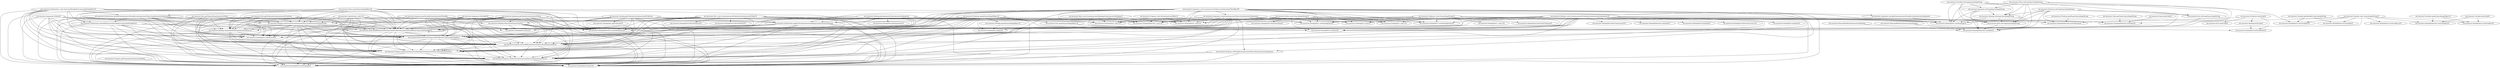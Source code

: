 digraph DataLog_method {
    "net.mooctest.Program.<init>([Lnet/mooctest/Rule;)V" -> "net.mooctest.DatalogTest4.<init>()V";
    "net.mooctest.Program.<init>([Lnet/mooctest/Rule;)V" -> "net.mooctest.DatalogOtherTest.<init>()V";
    "net.mooctest.Program.<init>([Lnet/mooctest/Rule;)V" -> "net.mooctest.DatalogTest5.<init>()V";
    "net.mooctest.Argument.isValue()Z" -> "net.mooctest.Datalog.substituteTo(Lnet/mooctest/Fact;)Lnet/mooctest/Substitution;";
    "net.mooctest.Argument.isValue()Z" -> "net.mooctest.Datalog.toFact()Lnet/mooctest/Fact;";
    "net.mooctest.Argument.isValue()Z" -> "net.mooctest.Rule.findAllSubstitutions(Ljava/util/Collection;Ljava/util/LinkedList;)Ljava/util/LinkedList;";
    "net.mooctest.Argument.isValue()Z" -> "net.mooctest.Rule.deriveOnce(Ljava/util/Collection;)Ljava/util/LinkedList;";
    "net.mooctest.Argument.isValue()Z" -> "net.mooctest.Program.deriveAll([Lnet/mooctest/Fact;)[Lnet/mooctest/Fact;";
    "net.mooctest.Argument.isValue()Z" -> "net.mooctest.Program.query(Lnet/mooctest/Datalog;[Lnet/mooctest/Fact;)[Lnet/mooctest/Fact;";
    "net.mooctest.Argument.isValue()Z" -> "net.mooctest.Program.canDerive(Lnet/mooctest/Fact;[Lnet/mooctest/Fact;)Z";
    "net.mooctest.Argument.isValue()Z" -> "net.mooctest.DatalogTest4.testProgram()V";
    "net.mooctest.Argument.isValue()Z" -> "net.mooctest.DatalogTest5.blow1()V";
    "net.mooctest.Argument.isValue()Z" -> "net.mooctest.Datalog.compatibleWith(Lnet/mooctest/Fact;)Z";
    "net.mooctest.Argument.isValue()Z" -> "net.mooctest.DatalogTest.substituteTo()V";
    "net.mooctest.Argument.isValue()Z" -> "net.mooctest.DatalogTest.toFact()V";
    "net.mooctest.Program.canDerive(Lnet/mooctest/Fact;[Lnet/mooctest/Fact;)Z" -> "net.mooctest.DatalogTest4.testProgram()V";
    "net.mooctest.Program.canDerive(Lnet/mooctest/Fact;[Lnet/mooctest/Fact;)Z" -> "net.mooctest.DatalogTest5.blow1()V";
    "net.mooctest.Variable.equals(Ljava/lang/Object;)Z" -> "net.mooctest.DatalogTest2.testVariable3()V";
    "net.mooctest.Variable.equals(Ljava/lang/Object;)Z" -> "net.mooctest.DatalogOtherTest.testVariable3()V";
    "net.mooctest.Argument.toString()Ljava/lang/String;" -> "net.mooctest.Datalog.toString()Ljava/lang/String;";
    "net.mooctest.Argument.toString()Ljava/lang/String;" -> "net.mooctest.Rule.toString()Ljava/lang/String;";
    "net.mooctest.Argument.toString()Ljava/lang/String;" -> "net.mooctest.DatalogOtherTest.testRule()V";
    "net.mooctest.Argument.toString()Ljava/lang/String;" -> "net.mooctest.DatalogTest1.testDatalog2()V";
    "net.mooctest.Datalog.toString()Ljava/lang/String;" -> "net.mooctest.Rule.toString()Ljava/lang/String;";
    "net.mooctest.Datalog.toString()Ljava/lang/String;" -> "net.mooctest.DatalogTest1.testDatalog2()V";
    "net.mooctest.Datalog.toString()Ljava/lang/String;" -> "net.mooctest.DatalogOtherTest.testRule()V";
    "net.mooctest.Substitution.applyOn(Lnet/mooctest/Datalog;)Lnet/mooctest/Datalog;" -> "net.mooctest.Rule.deriveOnce(Ljava/util/Collection;)Ljava/util/LinkedList;";
    "net.mooctest.Substitution.applyOn(Lnet/mooctest/Datalog;)Lnet/mooctest/Datalog;" -> "net.mooctest.DatalogOtherTest.testSubstitution()V";
    "net.mooctest.Substitution.applyOn(Lnet/mooctest/Datalog;)Lnet/mooctest/Datalog;" -> "net.mooctest.Rule.findAllSubstitutions(Ljava/util/Collection;Ljava/util/LinkedList;)Ljava/util/LinkedList;";
    "net.mooctest.Substitution.applyOn(Lnet/mooctest/Datalog;)Lnet/mooctest/Datalog;" -> "net.mooctest.Program.deriveAll([Lnet/mooctest/Fact;)[Lnet/mooctest/Fact;";
    "net.mooctest.Substitution.applyOn(Lnet/mooctest/Datalog;)Lnet/mooctest/Datalog;" -> "net.mooctest.Program.query(Lnet/mooctest/Datalog;[Lnet/mooctest/Fact;)[Lnet/mooctest/Fact;";
    "net.mooctest.Substitution.applyOn(Lnet/mooctest/Datalog;)Lnet/mooctest/Datalog;" -> "net.mooctest.Program.canDerive(Lnet/mooctest/Fact;[Lnet/mooctest/Fact;)Z";
    "net.mooctest.Substitution.applyOn(Lnet/mooctest/Datalog;)Lnet/mooctest/Datalog;" -> "net.mooctest.DatalogTest4.testProgram()V";
    "net.mooctest.Substitution.applyOn(Lnet/mooctest/Datalog;)Lnet/mooctest/Datalog;" -> "net.mooctest.DatalogTest5.blow1()V";
    "net.mooctest.Program.valToArg([Lnet/mooctest/Value;)[Lnet/mooctest/Argument;" -> "net.mooctest.Program.canDerive(Lnet/mooctest/Fact;[Lnet/mooctest/Fact;)Z";
    "net.mooctest.Program.valToArg([Lnet/mooctest/Value;)[Lnet/mooctest/Argument;" -> "net.mooctest.DatalogTest4.testProgram()V";
    "net.mooctest.Program.valToArg([Lnet/mooctest/Value;)[Lnet/mooctest/Argument;" -> "net.mooctest.DatalogTest5.blow1()V";
    "net.mooctest.Substitution.extend(Lnet/mooctest/Variable;Lnet/mooctest/Value;)Lnet/mooctest/Substitution;" -> "net.mooctest.Datalog.substituteTo(Lnet/mooctest/Fact;)Lnet/mooctest/Substitution;";
    "net.mooctest.Substitution.extend(Lnet/mooctest/Variable;Lnet/mooctest/Value;)Lnet/mooctest/Substitution;" -> "net.mooctest.DatalogOtherTest.testSubstitution()V";
    "net.mooctest.Substitution.extend(Lnet/mooctest/Variable;Lnet/mooctest/Value;)Lnet/mooctest/Substitution;" -> "net.mooctest.Substitution.extendAll(Ljava/util/LinkedList;)Ljava/util/LinkedList;";
    "net.mooctest.Substitution.extend(Lnet/mooctest/Variable;Lnet/mooctest/Value;)Lnet/mooctest/Substitution;" -> "net.mooctest.Rule.findAllSubstitutions(Ljava/util/Collection;Ljava/util/LinkedList;)Ljava/util/LinkedList;";
    "net.mooctest.Substitution.extend(Lnet/mooctest/Variable;Lnet/mooctest/Value;)Lnet/mooctest/Substitution;" -> "net.mooctest.Rule.deriveOnce(Ljava/util/Collection;)Ljava/util/LinkedList;";
    "net.mooctest.Substitution.extend(Lnet/mooctest/Variable;Lnet/mooctest/Value;)Lnet/mooctest/Substitution;" -> "net.mooctest.Program.deriveAll([Lnet/mooctest/Fact;)[Lnet/mooctest/Fact;";
    "net.mooctest.Substitution.extend(Lnet/mooctest/Variable;Lnet/mooctest/Value;)Lnet/mooctest/Substitution;" -> "net.mooctest.Program.query(Lnet/mooctest/Datalog;[Lnet/mooctest/Fact;)[Lnet/mooctest/Fact;";
    "net.mooctest.Substitution.extend(Lnet/mooctest/Variable;Lnet/mooctest/Value;)Lnet/mooctest/Substitution;" -> "net.mooctest.Program.canDerive(Lnet/mooctest/Fact;[Lnet/mooctest/Fact;)Z";
    "net.mooctest.Substitution.extend(Lnet/mooctest/Variable;Lnet/mooctest/Value;)Lnet/mooctest/Substitution;" -> "net.mooctest.DatalogTest4.testProgram()V";
    "net.mooctest.Substitution.extend(Lnet/mooctest/Variable;Lnet/mooctest/Value;)Lnet/mooctest/Substitution;" -> "net.mooctest.DatalogTest5.blow1()V";
    "net.mooctest.Substitution.extend(Lnet/mooctest/Variable;Lnet/mooctest/Value;)Lnet/mooctest/Substitution;" -> "net.mooctest.Datalog.compatibleWith(Lnet/mooctest/Fact;)Z";
    "net.mooctest.Substitution.extend(Lnet/mooctest/Variable;Lnet/mooctest/Value;)Lnet/mooctest/Substitution;" -> "net.mooctest.DatalogTest.substituteTo()V";
    "net.mooctest.Value.<init>(Ljava/lang/String;)V" -> "net.mooctest.DatalogTest3.testFact()V";
    "net.mooctest.Value.<init>(Ljava/lang/String;)V" -> "net.mooctest.DatalogTest1.test()V";
    "net.mooctest.Value.<init>(Ljava/lang/String;)V" -> "net.mooctest.DatalogTest1.testDatalogSames()V";
    "net.mooctest.Value.<init>(Ljava/lang/String;)V" -> "net.mooctest.DatalogTest4.<init>()V";
    "net.mooctest.Value.<init>(Ljava/lang/String;)V" -> "net.mooctest.DatalogOtherTest.testSubstitution()V";
    "net.mooctest.Value.<init>(Ljava/lang/String;)V" -> "net.mooctest.DatalogTest5.blowTestValue()V";
    "net.mooctest.Value.<init>(Ljava/lang/String;)V" -> "net.mooctest.DatalogTest.<init>()V";
    "net.mooctest.Value.<init>(Ljava/lang/String;)V" -> "net.mooctest.DatalogTest1.testDatalog2()V";
    "net.mooctest.Value.<init>(Ljava/lang/String;)V" -> "net.mooctest.DatalogOtherTest.<init>()V";
    "net.mooctest.Value.<init>(Ljava/lang/String;)V" -> "net.mooctest.DatalogTest1.testDatalogGets()V";
    "net.mooctest.Value.<init>(Ljava/lang/String;)V" -> "net.mooctest.DatalogTest5.<init>()V";
    "net.mooctest.Value.<init>(Ljava/lang/String;)V" -> "net.mooctest.DatalogOtherTest.testValue()V";
    "net.mooctest.Predicate.<init>(Ljava/lang/String;)V" -> "net.mooctest.DatalogTest3.testFact()V";
    "net.mooctest.Predicate.<init>(Ljava/lang/String;)V" -> "net.mooctest.DatalogTest1.test()V";
    "net.mooctest.Predicate.<init>(Ljava/lang/String;)V" -> "net.mooctest.DatalogTest1.testDatalogSames()V";
    "net.mooctest.Predicate.<init>(Ljava/lang/String;)V" -> "net.mooctest.DatalogTest.substituteTo()V";
    "net.mooctest.Predicate.<init>(Ljava/lang/String;)V" -> "net.mooctest.DatalogTest5.blowTestPredicate()V";
    "net.mooctest.Predicate.<init>(Ljava/lang/String;)V" -> "net.mooctest.DatalogTest4.<init>()V";
    "net.mooctest.Predicate.<init>(Ljava/lang/String;)V" -> "net.mooctest.DatalogTest1.<init>()V";
    "net.mooctest.Predicate.<init>(Ljava/lang/String;)V" -> "net.mooctest.DatalogTest.<init>()V";
    "net.mooctest.Predicate.<init>(Ljava/lang/String;)V" -> "net.mooctest.DatalogTest1.testDatalog2()V";
    "net.mooctest.Predicate.<init>(Ljava/lang/String;)V" -> "net.mooctest.DatalogOtherTest.<init>()V";
    "net.mooctest.Predicate.<init>(Ljava/lang/String;)V" -> "net.mooctest.DatalogTest1.testDatalogGets()V";
    "net.mooctest.Predicate.<init>(Ljava/lang/String;)V" -> "net.mooctest.DatalogTest5.<init>()V";
    "net.mooctest.Predicate.<init>(Ljava/lang/String;)V" -> "net.mooctest.DatalogOtherTest.testPredicate()V";
    "net.mooctest.Argument.variable(Lnet/mooctest/Variable;)Lnet/mooctest/Argument;" -> "net.mooctest.DatalogTest1.testDatalog2()V";
    "net.mooctest.Variable.getIdentifier()Ljava/lang/String;" -> "net.mooctest.DatalogTest2.testVariable2()V";
    "net.mooctest.Variable.getIdentifier()Ljava/lang/String;" -> "net.mooctest.DatalogTest2.testVariable()V";
    "net.mooctest.Argument.<init>(Lnet/mooctest/Value;Lnet/mooctest/Variable;Z)V" -> "net.mooctest.Argument.variable(Lnet/mooctest/Variable;)Lnet/mooctest/Argument;";
    "net.mooctest.Argument.<init>(Lnet/mooctest/Value;Lnet/mooctest/Variable;Z)V" -> "net.mooctest.Argument.value(Lnet/mooctest/Value;)Lnet/mooctest/Argument;";
    "net.mooctest.Argument.<init>(Lnet/mooctest/Value;Lnet/mooctest/Variable;Z)V" -> "net.mooctest.DatalogTest1.testDatalog2()V";
    "net.mooctest.Argument.<init>(Lnet/mooctest/Value;Lnet/mooctest/Variable;Z)V" -> "net.mooctest.DatalogTest1.test()V";
    "net.mooctest.Argument.<init>(Lnet/mooctest/Value;Lnet/mooctest/Variable;Z)V" -> "net.mooctest.DatalogTest1.testDatalogSames()V";
    "net.mooctest.Argument.<init>(Lnet/mooctest/Value;Lnet/mooctest/Variable;Z)V" -> "net.mooctest.Program.valToArg([Lnet/mooctest/Value;)[Lnet/mooctest/Argument;";
    "net.mooctest.Argument.<init>(Lnet/mooctest/Value;Lnet/mooctest/Variable;Z)V" -> "net.mooctest.Program.canDerive(Lnet/mooctest/Fact;[Lnet/mooctest/Fact;)Z";
    "net.mooctest.Argument.<init>(Lnet/mooctest/Value;Lnet/mooctest/Variable;Z)V" -> "net.mooctest.DatalogTest4.testProgram()V";
    "net.mooctest.Argument.<init>(Lnet/mooctest/Value;Lnet/mooctest/Variable;Z)V" -> "net.mooctest.DatalogTest5.blow1()V";
    "net.mooctest.Argument.<init>(Lnet/mooctest/Value;Lnet/mooctest/Variable;Z)V" -> "net.mooctest.DatalogTest4.<init>()V";
    "net.mooctest.Argument.<init>(Lnet/mooctest/Value;Lnet/mooctest/Variable;Z)V" -> "net.mooctest.Substitution.applyOn(Lnet/mooctest/Datalog;)Lnet/mooctest/Datalog;";
    "net.mooctest.Argument.<init>(Lnet/mooctest/Value;Lnet/mooctest/Variable;Z)V" -> "net.mooctest.Rule.deriveOnce(Ljava/util/Collection;)Ljava/util/LinkedList;";
    "net.mooctest.Argument.<init>(Lnet/mooctest/Value;Lnet/mooctest/Variable;Z)V" -> "net.mooctest.Program.deriveAll([Lnet/mooctest/Fact;)[Lnet/mooctest/Fact;";
    "net.mooctest.Argument.<init>(Lnet/mooctest/Value;Lnet/mooctest/Variable;Z)V" -> "net.mooctest.Program.query(Lnet/mooctest/Datalog;[Lnet/mooctest/Fact;)[Lnet/mooctest/Fact;";
    "net.mooctest.Argument.<init>(Lnet/mooctest/Value;Lnet/mooctest/Variable;Z)V" -> "net.mooctest.DatalogOtherTest.testSubstitution()V";
    "net.mooctest.Argument.<init>(Lnet/mooctest/Value;Lnet/mooctest/Variable;Z)V" -> "net.mooctest.Rule.findAllSubstitutions(Ljava/util/Collection;Ljava/util/LinkedList;)Ljava/util/LinkedList;";
    "net.mooctest.Argument.<init>(Lnet/mooctest/Value;Lnet/mooctest/Variable;Z)V" -> "net.mooctest.DatalogTest.<init>()V";
    "net.mooctest.Argument.<init>(Lnet/mooctest/Value;Lnet/mooctest/Variable;Z)V" -> "net.mooctest.DatalogOtherTest.<init>()V";
    "net.mooctest.Argument.<init>(Lnet/mooctest/Value;Lnet/mooctest/Variable;Z)V" -> "net.mooctest.DatalogTest1.testDatalogGets()V";
    "net.mooctest.Argument.<init>(Lnet/mooctest/Value;Lnet/mooctest/Variable;Z)V" -> "net.mooctest.DatalogTest5.<init>()V";
    "net.mooctest.Substitution.extendAll(Ljava/util/LinkedList;)Ljava/util/LinkedList;" -> "net.mooctest.DatalogOtherTest.testSubstitution()V";
    "net.mooctest.Substitution.extendAll(Ljava/util/LinkedList;)Ljava/util/LinkedList;" -> "net.mooctest.Rule.findAllSubstitutions(Ljava/util/Collection;Ljava/util/LinkedList;)Ljava/util/LinkedList;";
    "net.mooctest.Substitution.extendAll(Ljava/util/LinkedList;)Ljava/util/LinkedList;" -> "net.mooctest.Rule.deriveOnce(Ljava/util/Collection;)Ljava/util/LinkedList;";
    "net.mooctest.Substitution.extendAll(Ljava/util/LinkedList;)Ljava/util/LinkedList;" -> "net.mooctest.Program.deriveAll([Lnet/mooctest/Fact;)[Lnet/mooctest/Fact;";
    "net.mooctest.Substitution.extendAll(Ljava/util/LinkedList;)Ljava/util/LinkedList;" -> "net.mooctest.Program.query(Lnet/mooctest/Datalog;[Lnet/mooctest/Fact;)[Lnet/mooctest/Fact;";
    "net.mooctest.Substitution.extendAll(Ljava/util/LinkedList;)Ljava/util/LinkedList;" -> "net.mooctest.Program.canDerive(Lnet/mooctest/Fact;[Lnet/mooctest/Fact;)Z";
    "net.mooctest.Substitution.extendAll(Ljava/util/LinkedList;)Ljava/util/LinkedList;" -> "net.mooctest.DatalogTest4.testProgram()V";
    "net.mooctest.Substitution.extendAll(Ljava/util/LinkedList;)Ljava/util/LinkedList;" -> "net.mooctest.DatalogTest5.blow1()V";
    "net.mooctest.Fact.toString()Ljava/lang/String;" -> "net.mooctest.DatalogTest3.testFact()V";
    "net.mooctest.Argument.getVariable()Lnet/mooctest/Variable;" -> "net.mooctest.Datalog.substituteTo(Lnet/mooctest/Fact;)Lnet/mooctest/Substitution;";
    "net.mooctest.Argument.getVariable()Lnet/mooctest/Variable;" -> "net.mooctest.Substitution.applyOn(Lnet/mooctest/Datalog;)Lnet/mooctest/Datalog;";
    "net.mooctest.Argument.getVariable()Lnet/mooctest/Variable;" -> "net.mooctest.DatalogTest.toFact()V";
    "net.mooctest.Argument.getVariable()Lnet/mooctest/Variable;" -> "net.mooctest.Rule.findAllSubstitutions(Ljava/util/Collection;Ljava/util/LinkedList;)Ljava/util/LinkedList;";
    "net.mooctest.Argument.getVariable()Lnet/mooctest/Variable;" -> "net.mooctest.Rule.deriveOnce(Ljava/util/Collection;)Ljava/util/LinkedList;";
    "net.mooctest.Argument.getVariable()Lnet/mooctest/Variable;" -> "net.mooctest.Program.deriveAll([Lnet/mooctest/Fact;)[Lnet/mooctest/Fact;";
    "net.mooctest.Argument.getVariable()Lnet/mooctest/Variable;" -> "net.mooctest.Program.query(Lnet/mooctest/Datalog;[Lnet/mooctest/Fact;)[Lnet/mooctest/Fact;";
    "net.mooctest.Argument.getVariable()Lnet/mooctest/Variable;" -> "net.mooctest.Program.canDerive(Lnet/mooctest/Fact;[Lnet/mooctest/Fact;)Z";
    "net.mooctest.Argument.getVariable()Lnet/mooctest/Variable;" -> "net.mooctest.DatalogTest4.testProgram()V";
    "net.mooctest.Argument.getVariable()Lnet/mooctest/Variable;" -> "net.mooctest.DatalogTest5.blow1()V";
    "net.mooctest.Argument.getVariable()Lnet/mooctest/Variable;" -> "net.mooctest.Datalog.compatibleWith(Lnet/mooctest/Fact;)Z";
    "net.mooctest.Argument.getVariable()Lnet/mooctest/Variable;" -> "net.mooctest.DatalogTest.substituteTo()V";
    "net.mooctest.Argument.getVariable()Lnet/mooctest/Variable;" -> "net.mooctest.DatalogOtherTest.testSubstitution()V";
    "net.mooctest.Predicate.toString()Ljava/lang/String;" -> "net.mooctest.Fact.toString()Ljava/lang/String;";
    "net.mooctest.Predicate.toString()Ljava/lang/String;" -> "net.mooctest.Datalog.toString()Ljava/lang/String;";
    "net.mooctest.Predicate.toString()Ljava/lang/String;" -> "net.mooctest.DatalogOtherTest.testPredicate()V";
    "net.mooctest.Predicate.toString()Ljava/lang/String;" -> "net.mooctest.DatalogTest3.testFact()V";
    "net.mooctest.Predicate.toString()Ljava/lang/String;" -> "net.mooctest.Rule.toString()Ljava/lang/String;";
    "net.mooctest.Predicate.toString()Ljava/lang/String;" -> "net.mooctest.DatalogOtherTest.testRule()V";
    "net.mooctest.Predicate.toString()Ljava/lang/String;" -> "net.mooctest.DatalogTest1.testDatalog2()V";
    "net.mooctest.Value.getValue()Ljava/lang/String;" -> "net.mooctest.DatalogOtherTest.testValue()V";
    "net.mooctest.Rule.toString()Ljava/lang/String;" -> "net.mooctest.DatalogOtherTest.testRule()V";
    "net.mooctest.Rule.<init>(Lnet/mooctest/Datalog;[Lnet/mooctest/Datalog;)V" -> "net.mooctest.DatalogTest4.<init>()V";
    "net.mooctest.Rule.<init>(Lnet/mooctest/Datalog;[Lnet/mooctest/Datalog;)V" -> "net.mooctest.DatalogOtherTest.testRule()V";
    "net.mooctest.Rule.<init>(Lnet/mooctest/Datalog;[Lnet/mooctest/Datalog;)V" -> "net.mooctest.DatalogOtherTest.<init>()V";
    "net.mooctest.Rule.<init>(Lnet/mooctest/Datalog;[Lnet/mooctest/Datalog;)V" -> "net.mooctest.DatalogTest5.<init>()V";
    "net.mooctest.Variable.toString()Ljava/lang/String;" -> "net.mooctest.Argument.toString()Ljava/lang/String;";
    "net.mooctest.Variable.toString()Ljava/lang/String;" -> "net.mooctest.DatalogTest2.testVariable2()V";
    "net.mooctest.Variable.toString()Ljava/lang/String;" -> "net.mooctest.Datalog.toString()Ljava/lang/String;";
    "net.mooctest.Variable.toString()Ljava/lang/String;" -> "net.mooctest.Rule.toString()Ljava/lang/String;";
    "net.mooctest.Variable.toString()Ljava/lang/String;" -> "net.mooctest.DatalogOtherTest.testRule()V";
    "net.mooctest.Variable.toString()Ljava/lang/String;" -> "net.mooctest.DatalogTest1.testDatalog2()V";
    "net.mooctest.Fact.getPredicate()Lnet/mooctest/Predicate;" -> "net.mooctest.Datalog.substituteTo(Lnet/mooctest/Fact;)Lnet/mooctest/Substitution;";
    "net.mooctest.Fact.getPredicate()Lnet/mooctest/Predicate;" -> "net.mooctest.Program.canDerive(Lnet/mooctest/Fact;[Lnet/mooctest/Fact;)Z";
    "net.mooctest.Fact.getPredicate()Lnet/mooctest/Predicate;" -> "net.mooctest.Rule.findAllSubstitutions(Ljava/util/Collection;Ljava/util/LinkedList;)Ljava/util/LinkedList;";
    "net.mooctest.Fact.getPredicate()Lnet/mooctest/Predicate;" -> "net.mooctest.Rule.deriveOnce(Ljava/util/Collection;)Ljava/util/LinkedList;";
    "net.mooctest.Fact.getPredicate()Lnet/mooctest/Predicate;" -> "net.mooctest.Program.deriveAll([Lnet/mooctest/Fact;)[Lnet/mooctest/Fact;";
    "net.mooctest.Fact.getPredicate()Lnet/mooctest/Predicate;" -> "net.mooctest.Program.query(Lnet/mooctest/Datalog;[Lnet/mooctest/Fact;)[Lnet/mooctest/Fact;";
    "net.mooctest.Fact.getPredicate()Lnet/mooctest/Predicate;" -> "net.mooctest.DatalogTest4.testProgram()V";
    "net.mooctest.Fact.getPredicate()Lnet/mooctest/Predicate;" -> "net.mooctest.DatalogTest5.blow1()V";
    "net.mooctest.Fact.getPredicate()Lnet/mooctest/Predicate;" -> "net.mooctest.Datalog.compatibleWith(Lnet/mooctest/Fact;)Z";
    "net.mooctest.Fact.getPredicate()Lnet/mooctest/Predicate;" -> "net.mooctest.DatalogTest.substituteTo()V";
    "net.mooctest.Fact.getValues()[Lnet/mooctest/Value;" -> "net.mooctest.Datalog.substituteTo(Lnet/mooctest/Fact;)Lnet/mooctest/Substitution;";
    "net.mooctest.Fact.getValues()[Lnet/mooctest/Value;" -> "net.mooctest.Program.canDerive(Lnet/mooctest/Fact;[Lnet/mooctest/Fact;)Z";
    "net.mooctest.Fact.getValues()[Lnet/mooctest/Value;" -> "net.mooctest.Rule.findAllSubstitutions(Ljava/util/Collection;Ljava/util/LinkedList;)Ljava/util/LinkedList;";
    "net.mooctest.Fact.getValues()[Lnet/mooctest/Value;" -> "net.mooctest.Rule.deriveOnce(Ljava/util/Collection;)Ljava/util/LinkedList;";
    "net.mooctest.Fact.getValues()[Lnet/mooctest/Value;" -> "net.mooctest.Program.deriveAll([Lnet/mooctest/Fact;)[Lnet/mooctest/Fact;";
    "net.mooctest.Fact.getValues()[Lnet/mooctest/Value;" -> "net.mooctest.Program.query(Lnet/mooctest/Datalog;[Lnet/mooctest/Fact;)[Lnet/mooctest/Fact;";
    "net.mooctest.Fact.getValues()[Lnet/mooctest/Value;" -> "net.mooctest.DatalogTest4.testProgram()V";
    "net.mooctest.Fact.getValues()[Lnet/mooctest/Value;" -> "net.mooctest.DatalogTest5.blow1()V";
    "net.mooctest.Fact.getValues()[Lnet/mooctest/Value;" -> "net.mooctest.Datalog.compatibleWith(Lnet/mooctest/Fact;)Z";
    "net.mooctest.Fact.getValues()[Lnet/mooctest/Value;" -> "net.mooctest.DatalogTest.substituteTo()V";
    "net.mooctest.Predicate.hashCode()I" -> "net.mooctest.Fact.hashCode()I";
    "net.mooctest.Predicate.hashCode()I" -> "net.mooctest.Datalog.hashCode()I";
    "net.mooctest.Predicate.hashCode()I" -> "net.mooctest.DatalogOtherTest.testPredicate()V";
    "net.mooctest.Predicate.hashCode()I" -> "net.mooctest.DatalogTest.hashCodeTest()V";
    "net.mooctest.Datalog.equals(Ljava/lang/Object;)Z" -> "net.mooctest.DatalogTest.equals()V";
    "net.mooctest.Rule.getHead()Lnet/mooctest/Datalog;" -> "net.mooctest.DatalogOtherTest.testRule()V";
    "net.mooctest.Datalog.compatibleWith(Lnet/mooctest/Fact;)Z" -> "net.mooctest.Program.query(Lnet/mooctest/Datalog;[Lnet/mooctest/Fact;)[Lnet/mooctest/Fact;";
    "net.mooctest.Datalog.compatibleWith(Lnet/mooctest/Fact;)Z" -> "net.mooctest.DatalogTest.substituteTo()V";
    "net.mooctest.Datalog.compatibleWith(Lnet/mooctest/Fact;)Z" -> "net.mooctest.Program.canDerive(Lnet/mooctest/Fact;[Lnet/mooctest/Fact;)Z";
    "net.mooctest.Datalog.compatibleWith(Lnet/mooctest/Fact;)Z" -> "net.mooctest.DatalogTest4.testProgram()V";
    "net.mooctest.Datalog.compatibleWith(Lnet/mooctest/Fact;)Z" -> "net.mooctest.DatalogTest5.blow1()V";
    "net.mooctest.Substitution.<init>(Ljava/util/LinkedList;Ljava/util/LinkedList;)V" -> "net.mooctest.Substitution.extend(Lnet/mooctest/Variable;Lnet/mooctest/Value;)Lnet/mooctest/Substitution;";
    "net.mooctest.Substitution.<init>(Ljava/util/LinkedList;Ljava/util/LinkedList;)V" -> "net.mooctest.Datalog.substituteTo(Lnet/mooctest/Fact;)Lnet/mooctest/Substitution;";
    "net.mooctest.Substitution.<init>(Ljava/util/LinkedList;Ljava/util/LinkedList;)V" -> "net.mooctest.Rule.findAllSubstitutions(Ljava/util/Collection;Ljava/util/LinkedList;)Ljava/util/LinkedList;";
    "net.mooctest.Substitution.<init>(Ljava/util/LinkedList;Ljava/util/LinkedList;)V" -> "net.mooctest.Rule.deriveOnce(Ljava/util/Collection;)Ljava/util/LinkedList;";
    "net.mooctest.Substitution.<init>(Ljava/util/LinkedList;Ljava/util/LinkedList;)V" -> "net.mooctest.Program.deriveAll([Lnet/mooctest/Fact;)[Lnet/mooctest/Fact;";
    "net.mooctest.Substitution.<init>(Ljava/util/LinkedList;Ljava/util/LinkedList;)V" -> "net.mooctest.Program.query(Lnet/mooctest/Datalog;[Lnet/mooctest/Fact;)[Lnet/mooctest/Fact;";
    "net.mooctest.Substitution.<init>(Ljava/util/LinkedList;Ljava/util/LinkedList;)V" -> "net.mooctest.Program.canDerive(Lnet/mooctest/Fact;[Lnet/mooctest/Fact;)Z";
    "net.mooctest.Substitution.<init>(Ljava/util/LinkedList;Ljava/util/LinkedList;)V" -> "net.mooctest.DatalogTest4.testProgram()V";
    "net.mooctest.Substitution.<init>(Ljava/util/LinkedList;Ljava/util/LinkedList;)V" -> "net.mooctest.DatalogTest5.blow1()V";
    "net.mooctest.Substitution.<init>(Ljava/util/LinkedList;Ljava/util/LinkedList;)V" -> "net.mooctest.Datalog.compatibleWith(Lnet/mooctest/Fact;)Z";
    "net.mooctest.Substitution.<init>(Ljava/util/LinkedList;Ljava/util/LinkedList;)V" -> "net.mooctest.DatalogTest.substituteTo()V";
    "net.mooctest.Substitution.<init>(Ljava/util/LinkedList;Ljava/util/LinkedList;)V" -> "net.mooctest.DatalogOtherTest.testSubstitution()V";
    "net.mooctest.Substitution.<init>(Ljava/util/LinkedList;Ljava/util/LinkedList;)V" -> "net.mooctest.Substitution.extendAll(Ljava/util/LinkedList;)Ljava/util/LinkedList;";
    "net.mooctest.Variable.<init>(Ljava/lang/String;)V" -> "net.mooctest.DatalogTest2.testVariable3()V";
    "net.mooctest.Variable.<init>(Ljava/lang/String;)V" -> "net.mooctest.DatalogOtherTest.testSubstitution()V";
    "net.mooctest.Variable.<init>(Ljava/lang/String;)V" -> "net.mooctest.DatalogTest2.testVariable2()V";
    "net.mooctest.Variable.<init>(Ljava/lang/String;)V" -> "net.mooctest.DatalogTest1.testDatalog2()V";
    "net.mooctest.Variable.<init>(Ljava/lang/String;)V" -> "net.mooctest.DatalogOtherTest.testVariable3()V";
    "net.mooctest.Variable.<init>(Ljava/lang/String;)V" -> "net.mooctest.DatalogTest2.testVariable_0()V";
    "net.mooctest.Variable.<init>(Ljava/lang/String;)V" -> "net.mooctest.DatalogTest2.testVariable()V";
    "net.mooctest.Value.equals(Ljava/lang/Object;)Z" -> "net.mooctest.Datalog.substituteTo(Lnet/mooctest/Fact;)Lnet/mooctest/Substitution;";
    "net.mooctest.Value.equals(Ljava/lang/Object;)Z" -> "net.mooctest.Substitution.extend(Lnet/mooctest/Variable;Lnet/mooctest/Value;)Lnet/mooctest/Substitution;";
    "net.mooctest.Value.equals(Ljava/lang/Object;)Z" -> "net.mooctest.DatalogOtherTest.testValue()V";
    "net.mooctest.Value.equals(Ljava/lang/Object;)Z" -> "net.mooctest.Rule.findAllSubstitutions(Ljava/util/Collection;Ljava/util/LinkedList;)Ljava/util/LinkedList;";
    "net.mooctest.Value.equals(Ljava/lang/Object;)Z" -> "net.mooctest.Rule.deriveOnce(Ljava/util/Collection;)Ljava/util/LinkedList;";
    "net.mooctest.Value.equals(Ljava/lang/Object;)Z" -> "net.mooctest.Program.deriveAll([Lnet/mooctest/Fact;)[Lnet/mooctest/Fact;";
    "net.mooctest.Value.equals(Ljava/lang/Object;)Z" -> "net.mooctest.Program.query(Lnet/mooctest/Datalog;[Lnet/mooctest/Fact;)[Lnet/mooctest/Fact;";
    "net.mooctest.Value.equals(Ljava/lang/Object;)Z" -> "net.mooctest.Program.canDerive(Lnet/mooctest/Fact;[Lnet/mooctest/Fact;)Z";
    "net.mooctest.Value.equals(Ljava/lang/Object;)Z" -> "net.mooctest.DatalogTest4.testProgram()V";
    "net.mooctest.Value.equals(Ljava/lang/Object;)Z" -> "net.mooctest.DatalogTest5.blow1()V";
    "net.mooctest.Value.equals(Ljava/lang/Object;)Z" -> "net.mooctest.Datalog.compatibleWith(Lnet/mooctest/Fact;)Z";
    "net.mooctest.Value.equals(Ljava/lang/Object;)Z" -> "net.mooctest.DatalogTest.substituteTo()V";
    "net.mooctest.Value.equals(Ljava/lang/Object;)Z" -> "net.mooctest.DatalogOtherTest.testSubstitution()V";
    "net.mooctest.Value.equals(Ljava/lang/Object;)Z" -> "net.mooctest.Substitution.extendAll(Ljava/util/LinkedList;)Ljava/util/LinkedList;";
    "net.mooctest.Fact.<init>(Lnet/mooctest/Predicate;[Lnet/mooctest/Value;)V" -> "net.mooctest.DatalogTest3.testFact()V";
    "net.mooctest.Fact.<init>(Lnet/mooctest/Predicate;[Lnet/mooctest/Value;)V" -> "net.mooctest.DatalogTest.substituteTo()V";
    "net.mooctest.Fact.<init>(Lnet/mooctest/Predicate;[Lnet/mooctest/Value;)V" -> "net.mooctest.DatalogTest4.<init>()V";
    "net.mooctest.Fact.<init>(Lnet/mooctest/Predicate;[Lnet/mooctest/Value;)V" -> "net.mooctest.DatalogTest5.blowTestFact2()V";
    "net.mooctest.Fact.<init>(Lnet/mooctest/Predicate;[Lnet/mooctest/Value;)V" -> "net.mooctest.DatalogTest.toFact()V";
    "net.mooctest.Fact.<init>(Lnet/mooctest/Predicate;[Lnet/mooctest/Value;)V" -> "net.mooctest.DatalogTest5.blowTestFact()V";
    "net.mooctest.Fact.<init>(Lnet/mooctest/Predicate;[Lnet/mooctest/Value;)V" -> "net.mooctest.DatalogOtherTest.<init>()V";
    "net.mooctest.Fact.<init>(Lnet/mooctest/Predicate;[Lnet/mooctest/Value;)V" -> "net.mooctest.DatalogTest5.<init>()V";
    "net.mooctest.Fact.<init>(Lnet/mooctest/Predicate;[Lnet/mooctest/Value;)V" -> "net.mooctest.Datalog.toFact()Lnet/mooctest/Fact;";
    "net.mooctest.Fact.<init>(Lnet/mooctest/Predicate;[Lnet/mooctest/Value;)V" -> "net.mooctest.Rule.deriveOnce(Ljava/util/Collection;)Ljava/util/LinkedList;";
    "net.mooctest.Fact.<init>(Lnet/mooctest/Predicate;[Lnet/mooctest/Value;)V" -> "net.mooctest.Program.deriveAll([Lnet/mooctest/Fact;)[Lnet/mooctest/Fact;";
    "net.mooctest.Fact.<init>(Lnet/mooctest/Predicate;[Lnet/mooctest/Value;)V" -> "net.mooctest.Program.query(Lnet/mooctest/Datalog;[Lnet/mooctest/Fact;)[Lnet/mooctest/Fact;";
    "net.mooctest.Fact.<init>(Lnet/mooctest/Predicate;[Lnet/mooctest/Value;)V" -> "net.mooctest.Program.canDerive(Lnet/mooctest/Fact;[Lnet/mooctest/Fact;)Z";
    "net.mooctest.Fact.<init>(Lnet/mooctest/Predicate;[Lnet/mooctest/Value;)V" -> "net.mooctest.DatalogTest4.testProgram()V";
    "net.mooctest.Fact.<init>(Lnet/mooctest/Predicate;[Lnet/mooctest/Value;)V" -> "net.mooctest.DatalogTest5.blow1()V";
    "net.mooctest.Rule.findAllSubstitutions(Ljava/util/Collection;Ljava/util/LinkedList;)Ljava/util/LinkedList;" -> "net.mooctest.Rule.deriveOnce(Ljava/util/Collection;)Ljava/util/LinkedList;";
    "net.mooctest.Rule.findAllSubstitutions(Ljava/util/Collection;Ljava/util/LinkedList;)Ljava/util/LinkedList;" -> "net.mooctest.Rule.findAllSubstitutions(Ljava/util/Collection;Ljava/util/LinkedList;)Ljava/util/LinkedList;";
    "net.mooctest.Rule.findAllSubstitutions(Ljava/util/Collection;Ljava/util/LinkedList;)Ljava/util/LinkedList;" -> "net.mooctest.Program.deriveAll([Lnet/mooctest/Fact;)[Lnet/mooctest/Fact;";
    "net.mooctest.Rule.findAllSubstitutions(Ljava/util/Collection;Ljava/util/LinkedList;)Ljava/util/LinkedList;" -> "net.mooctest.Program.query(Lnet/mooctest/Datalog;[Lnet/mooctest/Fact;)[Lnet/mooctest/Fact;";
    "net.mooctest.Rule.findAllSubstitutions(Ljava/util/Collection;Ljava/util/LinkedList;)Ljava/util/LinkedList;" -> "net.mooctest.Program.canDerive(Lnet/mooctest/Fact;[Lnet/mooctest/Fact;)Z";
    "net.mooctest.Rule.findAllSubstitutions(Ljava/util/Collection;Ljava/util/LinkedList;)Ljava/util/LinkedList;" -> "net.mooctest.DatalogTest4.testProgram()V";
    "net.mooctest.Rule.findAllSubstitutions(Ljava/util/Collection;Ljava/util/LinkedList;)Ljava/util/LinkedList;" -> "net.mooctest.DatalogTest5.blow1()V";
    "net.mooctest.Datalog.<init>(Lnet/mooctest/Predicate;[Lnet/mooctest/Argument;)V" -> "net.mooctest.DatalogTest.equals()V";
    "net.mooctest.Datalog.<init>(Lnet/mooctest/Predicate;[Lnet/mooctest/Argument;)V" -> "net.mooctest.DatalogTest1.test()V";
    "net.mooctest.Datalog.<init>(Lnet/mooctest/Predicate;[Lnet/mooctest/Argument;)V" -> "net.mooctest.DatalogTest1.testDatalogSames()V";
    "net.mooctest.Datalog.<init>(Lnet/mooctest/Predicate;[Lnet/mooctest/Argument;)V" -> "net.mooctest.Substitution.applyOn(Lnet/mooctest/Datalog;)Lnet/mooctest/Datalog;";
    "net.mooctest.Datalog.<init>(Lnet/mooctest/Predicate;[Lnet/mooctest/Argument;)V" -> "net.mooctest.DatalogTest.toFact()V";
    "net.mooctest.Datalog.<init>(Lnet/mooctest/Predicate;[Lnet/mooctest/Argument;)V" -> "net.mooctest.DatalogTest.initialize()V";
    "net.mooctest.Datalog.<init>(Lnet/mooctest/Predicate;[Lnet/mooctest/Argument;)V" -> "net.mooctest.DatalogTest1.testDatalog2()V";
    "net.mooctest.Datalog.<init>(Lnet/mooctest/Predicate;[Lnet/mooctest/Argument;)V" -> "net.mooctest.DatalogTest.blowConstructor2()V";
    "net.mooctest.Datalog.<init>(Lnet/mooctest/Predicate;[Lnet/mooctest/Argument;)V" -> "net.mooctest.DatalogOtherTest.initialize()V";
    "net.mooctest.Datalog.<init>(Lnet/mooctest/Predicate;[Lnet/mooctest/Argument;)V" -> "net.mooctest.DatalogTest5.initialize()V";
    "net.mooctest.Datalog.<init>(Lnet/mooctest/Predicate;[Lnet/mooctest/Argument;)V" -> "net.mooctest.DatalogTest1.testDatalogGets()V";
    "net.mooctest.Datalog.<init>(Lnet/mooctest/Predicate;[Lnet/mooctest/Argument;)V" -> "net.mooctest.DatalogTest.hashCodeTest()V";
    "net.mooctest.Datalog.<init>(Lnet/mooctest/Predicate;[Lnet/mooctest/Argument;)V" -> "net.mooctest.Program.canDerive(Lnet/mooctest/Fact;[Lnet/mooctest/Fact;)Z";
    "net.mooctest.Datalog.<init>(Lnet/mooctest/Predicate;[Lnet/mooctest/Argument;)V" -> "net.mooctest.DatalogTest.blowConstructor1()V";
    "net.mooctest.Datalog.<init>(Lnet/mooctest/Predicate;[Lnet/mooctest/Argument;)V" -> "net.mooctest.Rule.deriveOnce(Ljava/util/Collection;)Ljava/util/LinkedList;";
    "net.mooctest.Datalog.<init>(Lnet/mooctest/Predicate;[Lnet/mooctest/Argument;)V" -> "net.mooctest.Program.deriveAll([Lnet/mooctest/Fact;)[Lnet/mooctest/Fact;";
    "net.mooctest.Datalog.<init>(Lnet/mooctest/Predicate;[Lnet/mooctest/Argument;)V" -> "net.mooctest.Program.query(Lnet/mooctest/Datalog;[Lnet/mooctest/Fact;)[Lnet/mooctest/Fact;";
    "net.mooctest.Datalog.<init>(Lnet/mooctest/Predicate;[Lnet/mooctest/Argument;)V" -> "net.mooctest.DatalogTest4.testProgram()V";
    "net.mooctest.Datalog.<init>(Lnet/mooctest/Predicate;[Lnet/mooctest/Argument;)V" -> "net.mooctest.DatalogTest5.blow1()V";
    "net.mooctest.Datalog.<init>(Lnet/mooctest/Predicate;[Lnet/mooctest/Argument;)V" -> "net.mooctest.DatalogOtherTest.testSubstitution()V";
    "net.mooctest.Datalog.<init>(Lnet/mooctest/Predicate;[Lnet/mooctest/Argument;)V" -> "net.mooctest.Rule.findAllSubstitutions(Ljava/util/Collection;Ljava/util/LinkedList;)Ljava/util/LinkedList;";
    "net.mooctest.Argument.value(Lnet/mooctest/Value;)Lnet/mooctest/Argument;" -> "net.mooctest.DatalogTest1.test()V";
    "net.mooctest.Argument.value(Lnet/mooctest/Value;)Lnet/mooctest/Argument;" -> "net.mooctest.DatalogTest1.testDatalogSames()V";
    "net.mooctest.Argument.value(Lnet/mooctest/Value;)Lnet/mooctest/Argument;" -> "net.mooctest.Program.valToArg([Lnet/mooctest/Value;)[Lnet/mooctest/Argument;";
    "net.mooctest.Argument.value(Lnet/mooctest/Value;)Lnet/mooctest/Argument;" -> "net.mooctest.DatalogTest4.<init>()V";
    "net.mooctest.Argument.value(Lnet/mooctest/Value;)Lnet/mooctest/Argument;" -> "net.mooctest.Substitution.applyOn(Lnet/mooctest/Datalog;)Lnet/mooctest/Datalog;";
    "net.mooctest.Argument.value(Lnet/mooctest/Value;)Lnet/mooctest/Argument;" -> "net.mooctest.DatalogTest.<init>()V";
    "net.mooctest.Argument.value(Lnet/mooctest/Value;)Lnet/mooctest/Argument;" -> "net.mooctest.DatalogTest1.testDatalog2()V";
    "net.mooctest.Argument.value(Lnet/mooctest/Value;)Lnet/mooctest/Argument;" -> "net.mooctest.DatalogOtherTest.<init>()V";
    "net.mooctest.Argument.value(Lnet/mooctest/Value;)Lnet/mooctest/Argument;" -> "net.mooctest.DatalogTest1.testDatalogGets()V";
    "net.mooctest.Argument.value(Lnet/mooctest/Value;)Lnet/mooctest/Argument;" -> "net.mooctest.DatalogTest5.<init>()V";
    "net.mooctest.Argument.value(Lnet/mooctest/Value;)Lnet/mooctest/Argument;" -> "net.mooctest.Program.canDerive(Lnet/mooctest/Fact;[Lnet/mooctest/Fact;)Z";
    "net.mooctest.Argument.value(Lnet/mooctest/Value;)Lnet/mooctest/Argument;" -> "net.mooctest.DatalogTest4.testProgram()V";
    "net.mooctest.Argument.value(Lnet/mooctest/Value;)Lnet/mooctest/Argument;" -> "net.mooctest.DatalogTest5.blow1()V";
    "net.mooctest.Argument.value(Lnet/mooctest/Value;)Lnet/mooctest/Argument;" -> "net.mooctest.Rule.deriveOnce(Ljava/util/Collection;)Ljava/util/LinkedList;";
    "net.mooctest.Argument.value(Lnet/mooctest/Value;)Lnet/mooctest/Argument;" -> "net.mooctest.Program.deriveAll([Lnet/mooctest/Fact;)[Lnet/mooctest/Fact;";
    "net.mooctest.Argument.value(Lnet/mooctest/Value;)Lnet/mooctest/Argument;" -> "net.mooctest.Program.query(Lnet/mooctest/Datalog;[Lnet/mooctest/Fact;)[Lnet/mooctest/Fact;";
    "net.mooctest.Argument.value(Lnet/mooctest/Value;)Lnet/mooctest/Argument;" -> "net.mooctest.DatalogOtherTest.testSubstitution()V";
    "net.mooctest.Argument.value(Lnet/mooctest/Value;)Lnet/mooctest/Argument;" -> "net.mooctest.Rule.findAllSubstitutions(Ljava/util/Collection;Ljava/util/LinkedList;)Ljava/util/LinkedList;";
    "net.mooctest.Rule.getBody()[Lnet/mooctest/Datalog;" -> "net.mooctest.DatalogOtherTest.testRule()V";
    "net.mooctest.Value.hashCode()I" -> "net.mooctest.DatalogOtherTest.testValue()V";
    "net.mooctest.Program.getProgram()[Lnet/mooctest/Rule;" -> "net.mooctest.DatalogTest4.testProgram()V";
    "net.mooctest.Predicate.equals(Ljava/lang/Object;)Z" -> "net.mooctest.Datalog.substituteTo(Lnet/mooctest/Fact;)Lnet/mooctest/Substitution;";
    "net.mooctest.Predicate.equals(Ljava/lang/Object;)Z" -> "net.mooctest.Datalog.equals(Ljava/lang/Object;)Z";
    "net.mooctest.Predicate.equals(Ljava/lang/Object;)Z" -> "net.mooctest.DatalogOtherTest.testPredicate()V";
    "net.mooctest.Predicate.equals(Ljava/lang/Object;)Z" -> "net.mooctest.Fact.equals(Ljava/lang/Object;)Z";
    "net.mooctest.Predicate.equals(Ljava/lang/Object;)Z" -> "net.mooctest.Rule.findAllSubstitutions(Ljava/util/Collection;Ljava/util/LinkedList;)Ljava/util/LinkedList;";
    "net.mooctest.Predicate.equals(Ljava/lang/Object;)Z" -> "net.mooctest.Rule.deriveOnce(Ljava/util/Collection;)Ljava/util/LinkedList;";
    "net.mooctest.Predicate.equals(Ljava/lang/Object;)Z" -> "net.mooctest.Program.deriveAll([Lnet/mooctest/Fact;)[Lnet/mooctest/Fact;";
    "net.mooctest.Predicate.equals(Ljava/lang/Object;)Z" -> "net.mooctest.Program.query(Lnet/mooctest/Datalog;[Lnet/mooctest/Fact;)[Lnet/mooctest/Fact;";
    "net.mooctest.Predicate.equals(Ljava/lang/Object;)Z" -> "net.mooctest.Program.canDerive(Lnet/mooctest/Fact;[Lnet/mooctest/Fact;)Z";
    "net.mooctest.Predicate.equals(Ljava/lang/Object;)Z" -> "net.mooctest.DatalogTest4.testProgram()V";
    "net.mooctest.Predicate.equals(Ljava/lang/Object;)Z" -> "net.mooctest.DatalogTest5.blow1()V";
    "net.mooctest.Predicate.equals(Ljava/lang/Object;)Z" -> "net.mooctest.Datalog.compatibleWith(Lnet/mooctest/Fact;)Z";
    "net.mooctest.Predicate.equals(Ljava/lang/Object;)Z" -> "net.mooctest.DatalogTest.substituteTo()V";
    "net.mooctest.Predicate.equals(Ljava/lang/Object;)Z" -> "net.mooctest.DatalogTest.equals()V";
    "net.mooctest.Predicate.equals(Ljava/lang/Object;)Z" -> "net.mooctest.DatalogTest3.testFact()V";
    "net.mooctest.Datalog.substituteTo(Lnet/mooctest/Fact;)Lnet/mooctest/Substitution;" -> "net.mooctest.Rule.findAllSubstitutions(Ljava/util/Collection;Ljava/util/LinkedList;)Ljava/util/LinkedList;";
    "net.mooctest.Datalog.substituteTo(Lnet/mooctest/Fact;)Lnet/mooctest/Substitution;" -> "net.mooctest.Datalog.compatibleWith(Lnet/mooctest/Fact;)Z";
    "net.mooctest.Datalog.substituteTo(Lnet/mooctest/Fact;)Lnet/mooctest/Substitution;" -> "net.mooctest.Rule.deriveOnce(Ljava/util/Collection;)Ljava/util/LinkedList;";
    "net.mooctest.Datalog.substituteTo(Lnet/mooctest/Fact;)Lnet/mooctest/Substitution;" -> "net.mooctest.Program.deriveAll([Lnet/mooctest/Fact;)[Lnet/mooctest/Fact;";
    "net.mooctest.Datalog.substituteTo(Lnet/mooctest/Fact;)Lnet/mooctest/Substitution;" -> "net.mooctest.Program.query(Lnet/mooctest/Datalog;[Lnet/mooctest/Fact;)[Lnet/mooctest/Fact;";
    "net.mooctest.Datalog.substituteTo(Lnet/mooctest/Fact;)Lnet/mooctest/Substitution;" -> "net.mooctest.Program.canDerive(Lnet/mooctest/Fact;[Lnet/mooctest/Fact;)Z";
    "net.mooctest.Datalog.substituteTo(Lnet/mooctest/Fact;)Lnet/mooctest/Substitution;" -> "net.mooctest.DatalogTest4.testProgram()V";
    "net.mooctest.Datalog.substituteTo(Lnet/mooctest/Fact;)Lnet/mooctest/Substitution;" -> "net.mooctest.DatalogTest5.blow1()V";
    "net.mooctest.Datalog.substituteTo(Lnet/mooctest/Fact;)Lnet/mooctest/Substitution;" -> "net.mooctest.DatalogTest.substituteTo()V";
    "net.mooctest.Rule.deriveOnce(Ljava/util/Collection;)Ljava/util/LinkedList;" -> "net.mooctest.Program.deriveAll([Lnet/mooctest/Fact;)[Lnet/mooctest/Fact;";
    "net.mooctest.Rule.deriveOnce(Ljava/util/Collection;)Ljava/util/LinkedList;" -> "net.mooctest.Program.query(Lnet/mooctest/Datalog;[Lnet/mooctest/Fact;)[Lnet/mooctest/Fact;";
    "net.mooctest.Rule.deriveOnce(Ljava/util/Collection;)Ljava/util/LinkedList;" -> "net.mooctest.Program.canDerive(Lnet/mooctest/Fact;[Lnet/mooctest/Fact;)Z";
    "net.mooctest.Rule.deriveOnce(Ljava/util/Collection;)Ljava/util/LinkedList;" -> "net.mooctest.DatalogTest4.testProgram()V";
    "net.mooctest.Rule.deriveOnce(Ljava/util/Collection;)Ljava/util/LinkedList;" -> "net.mooctest.DatalogTest5.blow1()V";
    "net.mooctest.Argument.getValue()Lnet/mooctest/Value;" -> "net.mooctest.Datalog.substituteTo(Lnet/mooctest/Fact;)Lnet/mooctest/Substitution;";
    "net.mooctest.Argument.getValue()Lnet/mooctest/Value;" -> "net.mooctest.DatalogTest.substituteTo()V";
    "net.mooctest.Argument.getValue()Lnet/mooctest/Value;" -> "net.mooctest.DatalogTest4.<init>()V";
    "net.mooctest.Argument.getValue()Lnet/mooctest/Value;" -> "net.mooctest.DatalogOtherTest.testSubstitution()V";
    "net.mooctest.Argument.getValue()Lnet/mooctest/Value;" -> "net.mooctest.DatalogTest.toFact()V";
    "net.mooctest.Argument.getValue()Lnet/mooctest/Value;" -> "net.mooctest.DatalogOtherTest.<init>()V";
    "net.mooctest.Argument.getValue()Lnet/mooctest/Value;" -> "net.mooctest.DatalogTest5.<init>()V";
    "net.mooctest.Argument.getValue()Lnet/mooctest/Value;" -> "net.mooctest.Datalog.toFact()Lnet/mooctest/Fact;";
    "net.mooctest.Argument.getValue()Lnet/mooctest/Value;" -> "net.mooctest.Rule.findAllSubstitutions(Ljava/util/Collection;Ljava/util/LinkedList;)Ljava/util/LinkedList;";
    "net.mooctest.Argument.getValue()Lnet/mooctest/Value;" -> "net.mooctest.Rule.deriveOnce(Ljava/util/Collection;)Ljava/util/LinkedList;";
    "net.mooctest.Argument.getValue()Lnet/mooctest/Value;" -> "net.mooctest.Program.deriveAll([Lnet/mooctest/Fact;)[Lnet/mooctest/Fact;";
    "net.mooctest.Argument.getValue()Lnet/mooctest/Value;" -> "net.mooctest.Program.query(Lnet/mooctest/Datalog;[Lnet/mooctest/Fact;)[Lnet/mooctest/Fact;";
    "net.mooctest.Argument.getValue()Lnet/mooctest/Value;" -> "net.mooctest.Program.canDerive(Lnet/mooctest/Fact;[Lnet/mooctest/Fact;)Z";
    "net.mooctest.Argument.getValue()Lnet/mooctest/Value;" -> "net.mooctest.DatalogTest4.testProgram()V";
    "net.mooctest.Argument.getValue()Lnet/mooctest/Value;" -> "net.mooctest.DatalogTest5.blow1()V";
    "net.mooctest.Argument.getValue()Lnet/mooctest/Value;" -> "net.mooctest.Datalog.compatibleWith(Lnet/mooctest/Fact;)Z";
    "net.mooctest.Datalog.getPredicate()Lnet/mooctest/Predicate;" -> "net.mooctest.Substitution.applyOn(Lnet/mooctest/Datalog;)Lnet/mooctest/Datalog;";
    "net.mooctest.Datalog.getPredicate()Lnet/mooctest/Predicate;" -> "net.mooctest.DatalogOtherTest.testSubstitution()V";
    "net.mooctest.Datalog.getPredicate()Lnet/mooctest/Predicate;" -> "net.mooctest.DatalogTest.getPredicate()V";
    "net.mooctest.Datalog.getPredicate()Lnet/mooctest/Predicate;" -> "net.mooctest.DatalogTest1.testDatalogGets()V";
    "net.mooctest.Datalog.getPredicate()Lnet/mooctest/Predicate;" -> "net.mooctest.Rule.deriveOnce(Ljava/util/Collection;)Ljava/util/LinkedList;";
    "net.mooctest.Datalog.getPredicate()Lnet/mooctest/Predicate;" -> "net.mooctest.Program.deriveAll([Lnet/mooctest/Fact;)[Lnet/mooctest/Fact;";
    "net.mooctest.Datalog.getPredicate()Lnet/mooctest/Predicate;" -> "net.mooctest.Program.query(Lnet/mooctest/Datalog;[Lnet/mooctest/Fact;)[Lnet/mooctest/Fact;";
    "net.mooctest.Datalog.getPredicate()Lnet/mooctest/Predicate;" -> "net.mooctest.Program.canDerive(Lnet/mooctest/Fact;[Lnet/mooctest/Fact;)Z";
    "net.mooctest.Datalog.getPredicate()Lnet/mooctest/Predicate;" -> "net.mooctest.DatalogTest4.testProgram()V";
    "net.mooctest.Datalog.getPredicate()Lnet/mooctest/Predicate;" -> "net.mooctest.DatalogTest5.blow1()V";
    "net.mooctest.Datalog.getPredicate()Lnet/mooctest/Predicate;" -> "net.mooctest.Rule.findAllSubstitutions(Ljava/util/Collection;Ljava/util/LinkedList;)Ljava/util/LinkedList;";
    "net.mooctest.Argument.isVariable()Z" -> "net.mooctest.Substitution.applyOn(Lnet/mooctest/Datalog;)Lnet/mooctest/Datalog;";
    "net.mooctest.Argument.isVariable()Z" -> "net.mooctest.Rule.deriveOnce(Ljava/util/Collection;)Ljava/util/LinkedList;";
    "net.mooctest.Argument.isVariable()Z" -> "net.mooctest.Program.deriveAll([Lnet/mooctest/Fact;)[Lnet/mooctest/Fact;";
    "net.mooctest.Argument.isVariable()Z" -> "net.mooctest.Program.query(Lnet/mooctest/Datalog;[Lnet/mooctest/Fact;)[Lnet/mooctest/Fact;";
    "net.mooctest.Argument.isVariable()Z" -> "net.mooctest.Program.canDerive(Lnet/mooctest/Fact;[Lnet/mooctest/Fact;)Z";
    "net.mooctest.Argument.isVariable()Z" -> "net.mooctest.DatalogTest4.testProgram()V";
    "net.mooctest.Argument.isVariable()Z" -> "net.mooctest.DatalogTest5.blow1()V";
    "net.mooctest.Argument.isVariable()Z" -> "net.mooctest.DatalogOtherTest.testSubstitution()V";
    "net.mooctest.Argument.isVariable()Z" -> "net.mooctest.Rule.findAllSubstitutions(Ljava/util/Collection;Ljava/util/LinkedList;)Ljava/util/LinkedList;";
    "net.mooctest.Datalog.hashCode()I" -> "net.mooctest.DatalogTest.hashCodeTest()V";
    "net.mooctest.Program.query(Lnet/mooctest/Datalog;[Lnet/mooctest/Fact;)[Lnet/mooctest/Fact;" -> "net.mooctest.Program.canDerive(Lnet/mooctest/Fact;[Lnet/mooctest/Fact;)Z";
    "net.mooctest.Program.query(Lnet/mooctest/Datalog;[Lnet/mooctest/Fact;)[Lnet/mooctest/Fact;" -> "net.mooctest.DatalogTest4.testProgram()V";
    "net.mooctest.Program.query(Lnet/mooctest/Datalog;[Lnet/mooctest/Fact;)[Lnet/mooctest/Fact;" -> "net.mooctest.DatalogTest5.blow1()V";
    "net.mooctest.Program.deriveAll([Lnet/mooctest/Fact;)[Lnet/mooctest/Fact;" -> "net.mooctest.Program.query(Lnet/mooctest/Datalog;[Lnet/mooctest/Fact;)[Lnet/mooctest/Fact;";
    "net.mooctest.Program.deriveAll([Lnet/mooctest/Fact;)[Lnet/mooctest/Fact;" -> "net.mooctest.Program.canDerive(Lnet/mooctest/Fact;[Lnet/mooctest/Fact;)Z";
    "net.mooctest.Program.deriveAll([Lnet/mooctest/Fact;)[Lnet/mooctest/Fact;" -> "net.mooctest.DatalogTest4.testProgram()V";
    "net.mooctest.Program.deriveAll([Lnet/mooctest/Fact;)[Lnet/mooctest/Fact;" -> "net.mooctest.DatalogTest5.blow1()V";
    "net.mooctest.Predicate.getName()Ljava/lang/String;" -> "net.mooctest.DatalogOtherTest.testPredicate()V";
    "net.mooctest.Variable.hashCode()I" -> "net.mooctest.DatalogTest2.testVariable3()V";
    "net.mooctest.Variable.hashCode()I" -> "net.mooctest.DatalogOtherTest.testVariable3()V";
    "net.mooctest.Fact.equals(Ljava/lang/Object;)Z" -> "net.mooctest.DatalogTest3.testFact()V";
    "net.mooctest.Datalog.getArguments()[Lnet/mooctest/Argument;" -> "net.mooctest.DatalogTest1.test()V";
    "net.mooctest.Datalog.getArguments()[Lnet/mooctest/Argument;" -> "net.mooctest.DatalogTest.getArguments()V";
    "net.mooctest.Datalog.getArguments()[Lnet/mooctest/Argument;" -> "net.mooctest.Substitution.applyOn(Lnet/mooctest/Datalog;)Lnet/mooctest/Datalog;";
    "net.mooctest.Datalog.getArguments()[Lnet/mooctest/Argument;" -> "net.mooctest.Rule.deriveOnce(Ljava/util/Collection;)Ljava/util/LinkedList;";
    "net.mooctest.Datalog.getArguments()[Lnet/mooctest/Argument;" -> "net.mooctest.Program.deriveAll([Lnet/mooctest/Fact;)[Lnet/mooctest/Fact;";
    "net.mooctest.Datalog.getArguments()[Lnet/mooctest/Argument;" -> "net.mooctest.Program.query(Lnet/mooctest/Datalog;[Lnet/mooctest/Fact;)[Lnet/mooctest/Fact;";
    "net.mooctest.Datalog.getArguments()[Lnet/mooctest/Argument;" -> "net.mooctest.Program.canDerive(Lnet/mooctest/Fact;[Lnet/mooctest/Fact;)Z";
    "net.mooctest.Datalog.getArguments()[Lnet/mooctest/Argument;" -> "net.mooctest.DatalogTest4.testProgram()V";
    "net.mooctest.Datalog.getArguments()[Lnet/mooctest/Argument;" -> "net.mooctest.DatalogTest5.blow1()V";
    "net.mooctest.Datalog.getArguments()[Lnet/mooctest/Argument;" -> "net.mooctest.DatalogOtherTest.testSubstitution()V";
    "net.mooctest.Datalog.getArguments()[Lnet/mooctest/Argument;" -> "net.mooctest.Rule.findAllSubstitutions(Ljava/util/Collection;Ljava/util/LinkedList;)Ljava/util/LinkedList;";
    "net.mooctest.Datalog.toFact()Lnet/mooctest/Fact;" -> "net.mooctest.Rule.deriveOnce(Ljava/util/Collection;)Ljava/util/LinkedList;";
    "net.mooctest.Datalog.toFact()Lnet/mooctest/Fact;" -> "net.mooctest.DatalogTest.toFact()V";
    "net.mooctest.Datalog.toFact()Lnet/mooctest/Fact;" -> "net.mooctest.Program.deriveAll([Lnet/mooctest/Fact;)[Lnet/mooctest/Fact;";
    "net.mooctest.Datalog.toFact()Lnet/mooctest/Fact;" -> "net.mooctest.Program.query(Lnet/mooctest/Datalog;[Lnet/mooctest/Fact;)[Lnet/mooctest/Fact;";
    "net.mooctest.Datalog.toFact()Lnet/mooctest/Fact;" -> "net.mooctest.Program.canDerive(Lnet/mooctest/Fact;[Lnet/mooctest/Fact;)Z";
    "net.mooctest.Datalog.toFact()Lnet/mooctest/Fact;" -> "net.mooctest.DatalogTest4.testProgram()V";
    "net.mooctest.Datalog.toFact()Lnet/mooctest/Fact;" -> "net.mooctest.DatalogTest5.blow1()V";
    "net.mooctest.Substitution.<init>()V" -> "net.mooctest.Datalog.substituteTo(Lnet/mooctest/Fact;)Lnet/mooctest/Substitution;";
    "net.mooctest.Substitution.<init>()V" -> "net.mooctest.DatalogOtherTest.testSubstitution()V";
    "net.mooctest.Substitution.<init>()V" -> "net.mooctest.Rule.findAllSubstitutions(Ljava/util/Collection;Ljava/util/LinkedList;)Ljava/util/LinkedList;";
    "net.mooctest.Substitution.<init>()V" -> "net.mooctest.Rule.deriveOnce(Ljava/util/Collection;)Ljava/util/LinkedList;";
    "net.mooctest.Substitution.<init>()V" -> "net.mooctest.Program.deriveAll([Lnet/mooctest/Fact;)[Lnet/mooctest/Fact;";
    "net.mooctest.Substitution.<init>()V" -> "net.mooctest.Program.query(Lnet/mooctest/Datalog;[Lnet/mooctest/Fact;)[Lnet/mooctest/Fact;";
    "net.mooctest.Substitution.<init>()V" -> "net.mooctest.Program.canDerive(Lnet/mooctest/Fact;[Lnet/mooctest/Fact;)Z";
    "net.mooctest.Substitution.<init>()V" -> "net.mooctest.DatalogTest4.testProgram()V";
    "net.mooctest.Substitution.<init>()V" -> "net.mooctest.DatalogTest5.blow1()V";
    "net.mooctest.Substitution.<init>()V" -> "net.mooctest.Datalog.compatibleWith(Lnet/mooctest/Fact;)Z";
    "net.mooctest.Substitution.<init>()V" -> "net.mooctest.DatalogTest.substituteTo()V";
    "net.mooctest.Value.toString()Ljava/lang/String;" -> "net.mooctest.Argument.toString()Ljava/lang/String;";
    "net.mooctest.Value.toString()Ljava/lang/String;" -> "net.mooctest.Fact.toString()Ljava/lang/String;";
    "net.mooctest.Value.toString()Ljava/lang/String;" -> "net.mooctest.DatalogOtherTest.testValue()V";
    "net.mooctest.Value.toString()Ljava/lang/String;" -> "net.mooctest.Datalog.toString()Ljava/lang/String;";
    "net.mooctest.Value.toString()Ljava/lang/String;" -> "net.mooctest.Rule.toString()Ljava/lang/String;";
    "net.mooctest.Value.toString()Ljava/lang/String;" -> "net.mooctest.DatalogOtherTest.testRule()V";
    "net.mooctest.Value.toString()Ljava/lang/String;" -> "net.mooctest.DatalogTest1.testDatalog2()V";
    "net.mooctest.Value.toString()Ljava/lang/String;" -> "net.mooctest.DatalogTest3.testFact()V";
}
